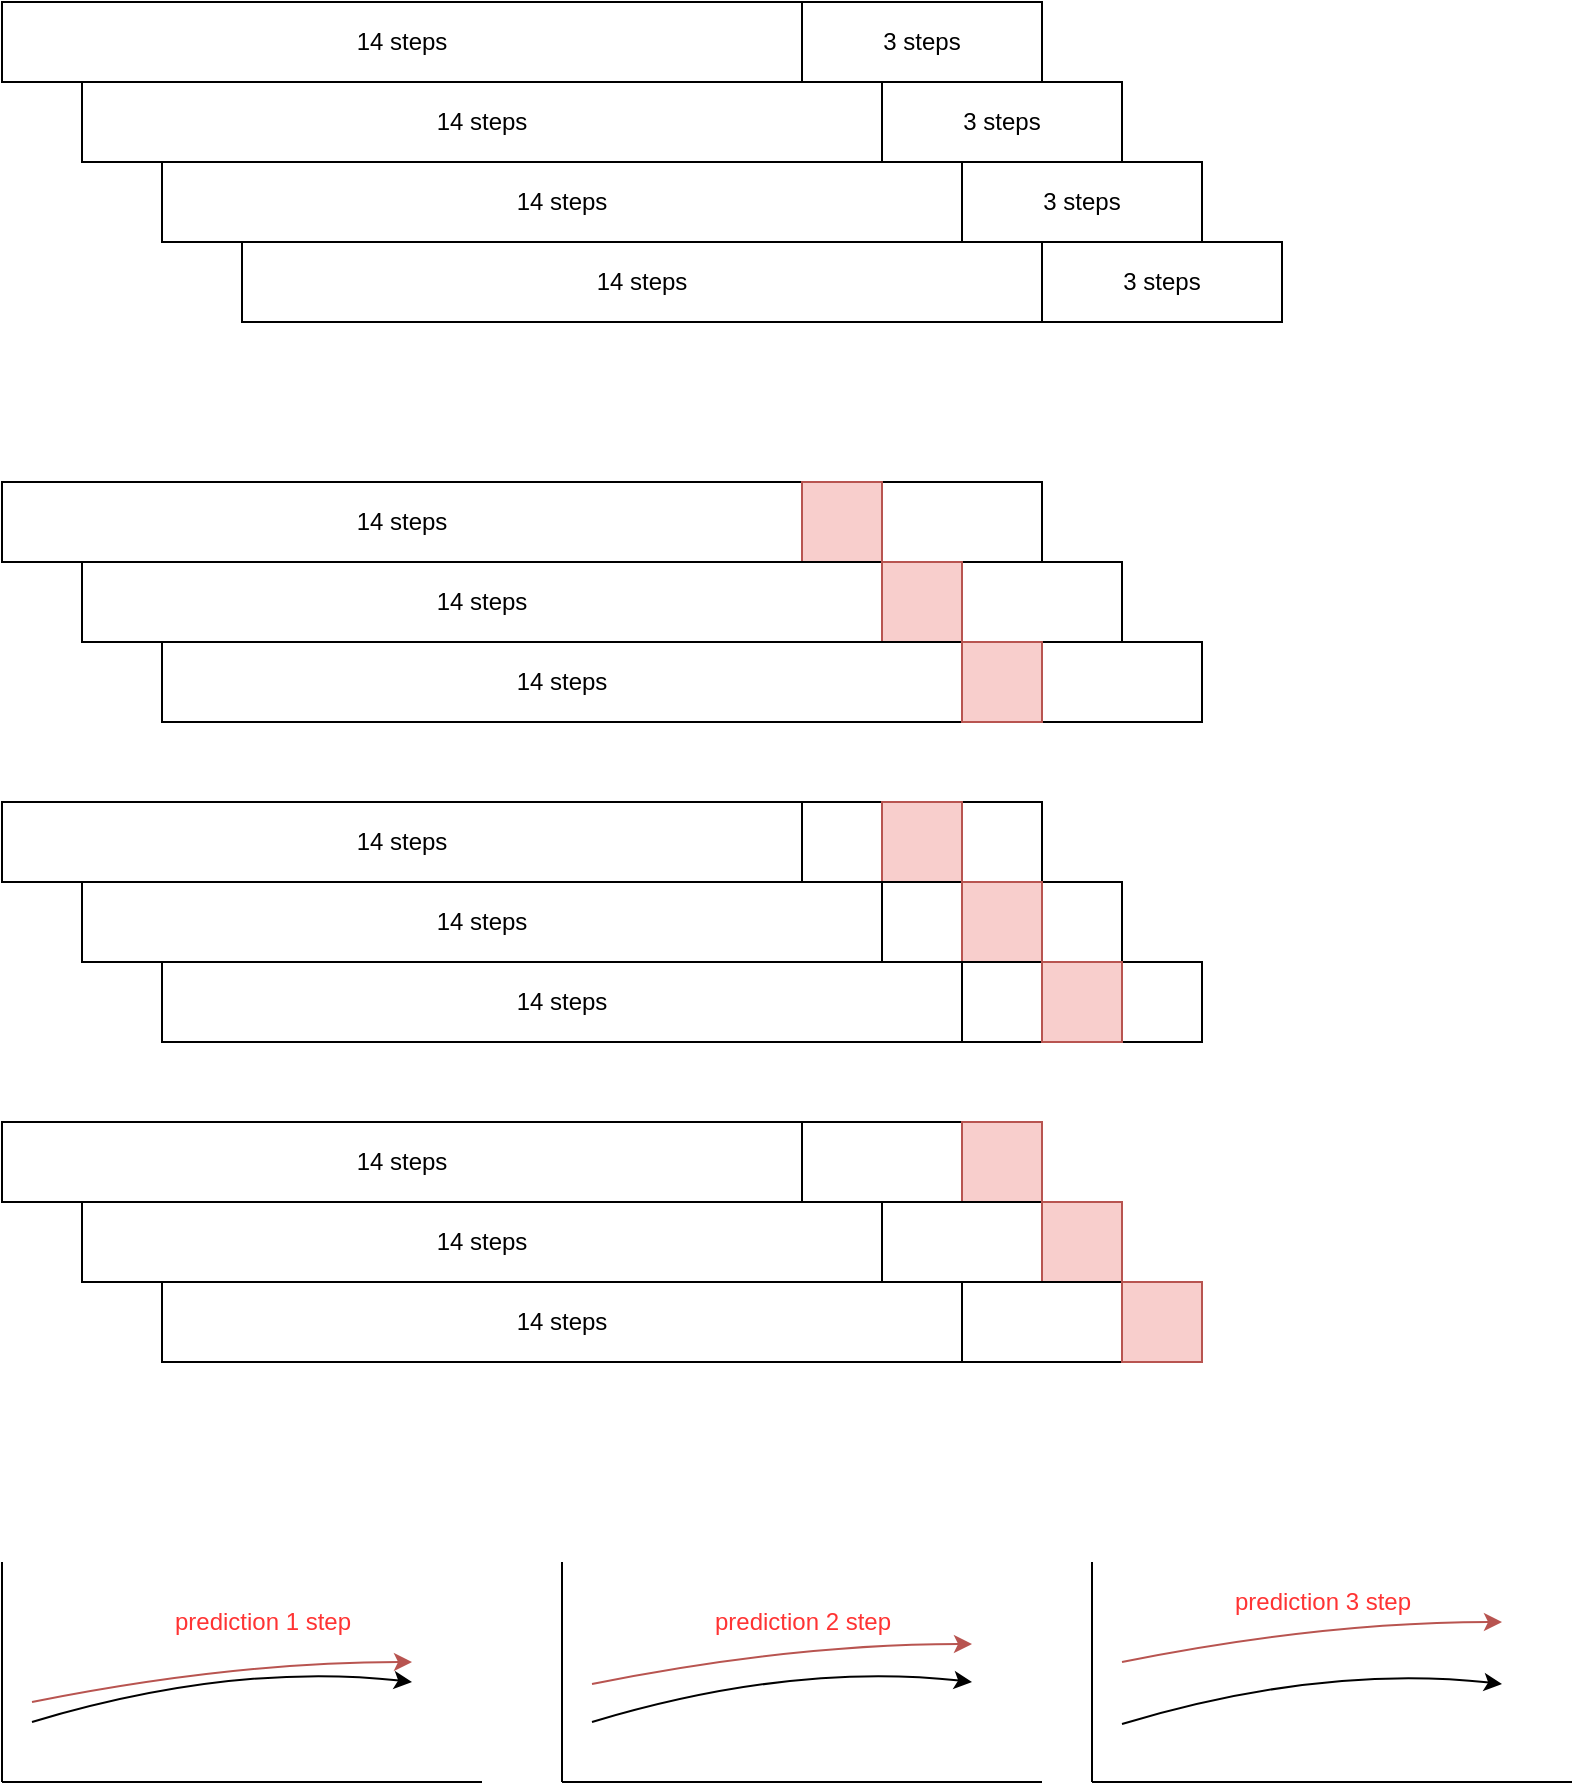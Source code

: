 <mxfile>
    <diagram id="IuSyXXIK6ueMWL0XJZz_" name="Page-1">
        <mxGraphModel dx="987" dy="743" grid="1" gridSize="10" guides="1" tooltips="1" connect="1" arrows="1" fold="1" page="1" pageScale="1" pageWidth="1169" pageHeight="1654" math="0" shadow="0">
            <root>
                <mxCell id="0"/>
                <mxCell id="1" parent="0"/>
                <mxCell id="2" value="14 steps" style="rounded=0;whiteSpace=wrap;html=1;" parent="1" vertex="1">
                    <mxGeometry x="40" y="120" width="400" height="40" as="geometry"/>
                </mxCell>
                <mxCell id="3" value="3 steps" style="rounded=0;whiteSpace=wrap;html=1;" parent="1" vertex="1">
                    <mxGeometry x="440" y="120" width="120" height="40" as="geometry"/>
                </mxCell>
                <mxCell id="4" value="14 steps" style="rounded=0;whiteSpace=wrap;html=1;" parent="1" vertex="1">
                    <mxGeometry x="80" y="160" width="400" height="40" as="geometry"/>
                </mxCell>
                <mxCell id="5" value="3 steps" style="rounded=0;whiteSpace=wrap;html=1;" parent="1" vertex="1">
                    <mxGeometry x="480" y="160" width="120" height="40" as="geometry"/>
                </mxCell>
                <mxCell id="6" value="14 steps" style="rounded=0;whiteSpace=wrap;html=1;" parent="1" vertex="1">
                    <mxGeometry x="120" y="200" width="400" height="40" as="geometry"/>
                </mxCell>
                <mxCell id="7" value="3 steps" style="rounded=0;whiteSpace=wrap;html=1;" parent="1" vertex="1">
                    <mxGeometry x="520" y="200" width="120" height="40" as="geometry"/>
                </mxCell>
                <mxCell id="8" value="14 steps" style="rounded=0;whiteSpace=wrap;html=1;" parent="1" vertex="1">
                    <mxGeometry x="160" y="240" width="400" height="40" as="geometry"/>
                </mxCell>
                <mxCell id="9" value="3 steps" style="rounded=0;whiteSpace=wrap;html=1;" parent="1" vertex="1">
                    <mxGeometry x="560" y="240" width="120" height="40" as="geometry"/>
                </mxCell>
                <mxCell id="10" value="14 steps" style="rounded=0;whiteSpace=wrap;html=1;" parent="1" vertex="1">
                    <mxGeometry x="40" y="360" width="400" height="40" as="geometry"/>
                </mxCell>
                <mxCell id="11" value="" style="rounded=0;whiteSpace=wrap;html=1;" parent="1" vertex="1">
                    <mxGeometry x="440" y="360" width="120" height="40" as="geometry"/>
                </mxCell>
                <mxCell id="12" value="" style="rounded=0;whiteSpace=wrap;html=1;fillColor=#f8cecc;strokeColor=#b85450;" parent="1" vertex="1">
                    <mxGeometry x="440" y="360" width="40" height="40" as="geometry"/>
                </mxCell>
                <mxCell id="13" value="14 steps" style="rounded=0;whiteSpace=wrap;html=1;" parent="1" vertex="1">
                    <mxGeometry x="80" y="400" width="400" height="40" as="geometry"/>
                </mxCell>
                <mxCell id="14" value="" style="rounded=0;whiteSpace=wrap;html=1;" parent="1" vertex="1">
                    <mxGeometry x="480" y="400" width="120" height="40" as="geometry"/>
                </mxCell>
                <mxCell id="15" value="" style="rounded=0;whiteSpace=wrap;html=1;fillColor=#f8cecc;strokeColor=#b85450;" parent="1" vertex="1">
                    <mxGeometry x="480" y="400" width="40" height="40" as="geometry"/>
                </mxCell>
                <mxCell id="16" value="14 steps" style="rounded=0;whiteSpace=wrap;html=1;" parent="1" vertex="1">
                    <mxGeometry x="120" y="440" width="400" height="40" as="geometry"/>
                </mxCell>
                <mxCell id="17" value="" style="rounded=0;whiteSpace=wrap;html=1;" parent="1" vertex="1">
                    <mxGeometry x="520" y="440" width="120" height="40" as="geometry"/>
                </mxCell>
                <mxCell id="18" value="" style="rounded=0;whiteSpace=wrap;html=1;fillColor=#f8cecc;strokeColor=#b85450;" parent="1" vertex="1">
                    <mxGeometry x="520" y="440" width="40" height="40" as="geometry"/>
                </mxCell>
                <mxCell id="19" value="14 steps" style="rounded=0;whiteSpace=wrap;html=1;" parent="1" vertex="1">
                    <mxGeometry x="40" y="520" width="400" height="40" as="geometry"/>
                </mxCell>
                <mxCell id="20" value="" style="rounded=0;whiteSpace=wrap;html=1;" parent="1" vertex="1">
                    <mxGeometry x="440" y="520" width="120" height="40" as="geometry"/>
                </mxCell>
                <mxCell id="21" value="" style="rounded=0;whiteSpace=wrap;html=1;fillColor=#f8cecc;strokeColor=#b85450;" parent="1" vertex="1">
                    <mxGeometry x="480" y="520" width="40" height="40" as="geometry"/>
                </mxCell>
                <mxCell id="22" value="14 steps" style="rounded=0;whiteSpace=wrap;html=1;" parent="1" vertex="1">
                    <mxGeometry x="80" y="560" width="400" height="40" as="geometry"/>
                </mxCell>
                <mxCell id="23" value="" style="rounded=0;whiteSpace=wrap;html=1;" parent="1" vertex="1">
                    <mxGeometry x="480" y="560" width="120" height="40" as="geometry"/>
                </mxCell>
                <mxCell id="24" value="" style="rounded=0;whiteSpace=wrap;html=1;fillColor=#f8cecc;strokeColor=#b85450;" parent="1" vertex="1">
                    <mxGeometry x="520" y="560" width="40" height="40" as="geometry"/>
                </mxCell>
                <mxCell id="25" value="14 steps" style="rounded=0;whiteSpace=wrap;html=1;" parent="1" vertex="1">
                    <mxGeometry x="120" y="600" width="400" height="40" as="geometry"/>
                </mxCell>
                <mxCell id="26" value="" style="rounded=0;whiteSpace=wrap;html=1;" parent="1" vertex="1">
                    <mxGeometry x="520" y="600" width="120" height="40" as="geometry"/>
                </mxCell>
                <mxCell id="27" value="" style="rounded=0;whiteSpace=wrap;html=1;fillColor=#f8cecc;strokeColor=#b85450;" parent="1" vertex="1">
                    <mxGeometry x="560" y="600" width="40" height="40" as="geometry"/>
                </mxCell>
                <mxCell id="28" value="14 steps" style="rounded=0;whiteSpace=wrap;html=1;" parent="1" vertex="1">
                    <mxGeometry x="40" y="680" width="400" height="40" as="geometry"/>
                </mxCell>
                <mxCell id="29" value="" style="rounded=0;whiteSpace=wrap;html=1;" parent="1" vertex="1">
                    <mxGeometry x="440" y="680" width="120" height="40" as="geometry"/>
                </mxCell>
                <mxCell id="30" value="" style="rounded=0;whiteSpace=wrap;html=1;fillColor=#f8cecc;strokeColor=#b85450;" parent="1" vertex="1">
                    <mxGeometry x="520" y="680" width="40" height="40" as="geometry"/>
                </mxCell>
                <mxCell id="31" value="14 steps" style="rounded=0;whiteSpace=wrap;html=1;" parent="1" vertex="1">
                    <mxGeometry x="80" y="720" width="400" height="40" as="geometry"/>
                </mxCell>
                <mxCell id="32" value="" style="rounded=0;whiteSpace=wrap;html=1;" parent="1" vertex="1">
                    <mxGeometry x="480" y="720" width="120" height="40" as="geometry"/>
                </mxCell>
                <mxCell id="33" value="" style="rounded=0;whiteSpace=wrap;html=1;fillColor=#f8cecc;strokeColor=#b85450;" parent="1" vertex="1">
                    <mxGeometry x="560" y="720" width="40" height="40" as="geometry"/>
                </mxCell>
                <mxCell id="34" value="14 steps" style="rounded=0;whiteSpace=wrap;html=1;" parent="1" vertex="1">
                    <mxGeometry x="120" y="760" width="400" height="40" as="geometry"/>
                </mxCell>
                <mxCell id="35" value="" style="rounded=0;whiteSpace=wrap;html=1;" parent="1" vertex="1">
                    <mxGeometry x="520" y="760" width="120" height="40" as="geometry"/>
                </mxCell>
                <mxCell id="36" value="" style="rounded=0;whiteSpace=wrap;html=1;fillColor=#f8cecc;strokeColor=#b85450;" parent="1" vertex="1">
                    <mxGeometry x="600" y="760" width="40" height="40" as="geometry"/>
                </mxCell>
                <mxCell id="37" value="" style="endArrow=none;html=1;" parent="1" edge="1">
                    <mxGeometry width="50" height="50" relative="1" as="geometry">
                        <mxPoint x="40" y="900" as="sourcePoint"/>
                        <mxPoint x="40" y="1010" as="targetPoint"/>
                    </mxGeometry>
                </mxCell>
                <mxCell id="38" value="" style="endArrow=none;html=1;" parent="1" edge="1">
                    <mxGeometry width="50" height="50" relative="1" as="geometry">
                        <mxPoint x="40" y="1010" as="sourcePoint"/>
                        <mxPoint x="280" y="1010" as="targetPoint"/>
                    </mxGeometry>
                </mxCell>
                <mxCell id="40" value="" style="curved=1;endArrow=classic;html=1;" parent="1" edge="1">
                    <mxGeometry width="50" height="50" relative="1" as="geometry">
                        <mxPoint x="55" y="980" as="sourcePoint"/>
                        <mxPoint x="245" y="960" as="targetPoint"/>
                        <Array as="points">
                            <mxPoint x="155" y="950"/>
                        </Array>
                    </mxGeometry>
                </mxCell>
                <mxCell id="41" value="" style="curved=1;endArrow=classic;html=1;fillColor=#f8cecc;strokeColor=#b85450;" parent="1" edge="1">
                    <mxGeometry width="50" height="50" relative="1" as="geometry">
                        <mxPoint x="55" y="970" as="sourcePoint"/>
                        <mxPoint x="245" y="950" as="targetPoint"/>
                        <Array as="points">
                            <mxPoint x="155" y="950"/>
                        </Array>
                    </mxGeometry>
                </mxCell>
                <mxCell id="43" value="" style="endArrow=none;html=1;" parent="1" edge="1">
                    <mxGeometry width="50" height="50" relative="1" as="geometry">
                        <mxPoint x="320" y="900" as="sourcePoint"/>
                        <mxPoint x="320" y="1010" as="targetPoint"/>
                    </mxGeometry>
                </mxCell>
                <mxCell id="44" value="" style="endArrow=none;html=1;" parent="1" edge="1">
                    <mxGeometry width="50" height="50" relative="1" as="geometry">
                        <mxPoint x="320" y="1010" as="sourcePoint"/>
                        <mxPoint x="560" y="1010" as="targetPoint"/>
                    </mxGeometry>
                </mxCell>
                <mxCell id="45" value="" style="curved=1;endArrow=classic;html=1;" parent="1" edge="1">
                    <mxGeometry width="50" height="50" relative="1" as="geometry">
                        <mxPoint x="335" y="980" as="sourcePoint"/>
                        <mxPoint x="525" y="960" as="targetPoint"/>
                        <Array as="points">
                            <mxPoint x="435" y="950"/>
                        </Array>
                    </mxGeometry>
                </mxCell>
                <mxCell id="46" value="" style="curved=1;endArrow=classic;html=1;fillColor=#f8cecc;strokeColor=#b85450;" parent="1" edge="1">
                    <mxGeometry width="50" height="50" relative="1" as="geometry">
                        <mxPoint x="335" y="961" as="sourcePoint"/>
                        <mxPoint x="525" y="941" as="targetPoint"/>
                        <Array as="points">
                            <mxPoint x="435" y="941"/>
                        </Array>
                    </mxGeometry>
                </mxCell>
                <mxCell id="47" value="" style="endArrow=none;html=1;" parent="1" edge="1">
                    <mxGeometry width="50" height="50" relative="1" as="geometry">
                        <mxPoint x="585" y="900" as="sourcePoint"/>
                        <mxPoint x="585" y="1010" as="targetPoint"/>
                    </mxGeometry>
                </mxCell>
                <mxCell id="48" value="" style="endArrow=none;html=1;" parent="1" edge="1">
                    <mxGeometry width="50" height="50" relative="1" as="geometry">
                        <mxPoint x="585" y="1010" as="sourcePoint"/>
                        <mxPoint x="825" y="1010" as="targetPoint"/>
                    </mxGeometry>
                </mxCell>
                <mxCell id="49" value="" style="curved=1;endArrow=classic;html=1;" parent="1" edge="1">
                    <mxGeometry width="50" height="50" relative="1" as="geometry">
                        <mxPoint x="600" y="981" as="sourcePoint"/>
                        <mxPoint x="790" y="961" as="targetPoint"/>
                        <Array as="points">
                            <mxPoint x="700" y="951"/>
                        </Array>
                    </mxGeometry>
                </mxCell>
                <mxCell id="50" value="" style="curved=1;endArrow=classic;html=1;fillColor=#f8cecc;strokeColor=#b85450;" parent="1" edge="1">
                    <mxGeometry width="50" height="50" relative="1" as="geometry">
                        <mxPoint x="600" y="950" as="sourcePoint"/>
                        <mxPoint x="790" y="930" as="targetPoint"/>
                        <Array as="points">
                            <mxPoint x="700" y="930"/>
                        </Array>
                    </mxGeometry>
                </mxCell>
                <mxCell id="51" value="prediction 1 step" style="text;html=1;align=center;verticalAlign=middle;resizable=0;points=[];autosize=1;strokeColor=none;fillColor=none;fontColor=#FF3333;" parent="1" vertex="1">
                    <mxGeometry x="120" y="920" width="100" height="20" as="geometry"/>
                </mxCell>
                <mxCell id="52" value="prediction 2 step" style="text;html=1;align=center;verticalAlign=middle;resizable=0;points=[];autosize=1;strokeColor=none;fillColor=none;fontColor=#FF3333;" parent="1" vertex="1">
                    <mxGeometry x="390" y="920" width="100" height="20" as="geometry"/>
                </mxCell>
                <mxCell id="57" value="prediction 3 step" style="text;html=1;align=center;verticalAlign=middle;resizable=0;points=[];autosize=1;strokeColor=none;fillColor=none;fontColor=#FF3333;" parent="1" vertex="1">
                    <mxGeometry x="650" y="910" width="100" height="20" as="geometry"/>
                </mxCell>
            </root>
        </mxGraphModel>
    </diagram>
    <diagram id="Bj9B_Y--z2pmSyizmt28" name="Page-2">
        <mxGraphModel dx="987" dy="597" grid="1" gridSize="10" guides="1" tooltips="1" connect="1" arrows="1" fold="1" page="1" pageScale="1" pageWidth="1169" pageHeight="1654" math="0" shadow="0">
            <root>
                <mxCell id="sB8YAYz7QcZGuJRVKmw0-0"/>
                <mxCell id="sB8YAYz7QcZGuJRVKmw0-1" parent="sB8YAYz7QcZGuJRVKmw0-0"/>
                <mxCell id="ts--D-MzJ0YDKVRXLPve-2" style="edgeStyle=none;html=1;exitX=0.5;exitY=1;exitDx=0;exitDy=0;entryX=0.5;entryY=0;entryDx=0;entryDy=0;" edge="1" parent="sB8YAYz7QcZGuJRVKmw0-1" source="ts--D-MzJ0YDKVRXLPve-0" target="ts--D-MzJ0YDKVRXLPve-1">
                    <mxGeometry relative="1" as="geometry"/>
                </mxCell>
                <mxCell id="ts--D-MzJ0YDKVRXLPve-0" value="246 Investment IDs" style="rounded=0;whiteSpace=wrap;html=1;" vertex="1" parent="sB8YAYz7QcZGuJRVKmw0-1">
                    <mxGeometry x="120" y="120" width="200" height="40" as="geometry"/>
                </mxCell>
                <mxCell id="ts--D-MzJ0YDKVRXLPve-4" style="edgeStyle=none;html=1;exitX=0.5;exitY=1;exitDx=0;exitDy=0;entryX=0.5;entryY=0;entryDx=0;entryDy=0;" edge="1" parent="sB8YAYz7QcZGuJRVKmw0-1" source="ts--D-MzJ0YDKVRXLPve-1" target="ts--D-MzJ0YDKVRXLPve-3">
                    <mxGeometry relative="1" as="geometry"/>
                </mxCell>
                <mxCell id="ts--D-MzJ0YDKVRXLPve-1" value="246 Investment IDs" style="rounded=0;whiteSpace=wrap;html=1;" vertex="1" parent="sB8YAYz7QcZGuJRVKmw0-1">
                    <mxGeometry x="120" y="200" width="200" height="40" as="geometry"/>
                </mxCell>
                <mxCell id="ts--D-MzJ0YDKVRXLPve-3" value="create_dataset (original,&amp;nbsp;" style="rounded=0;whiteSpace=wrap;html=1;align=left;" vertex="1" parent="sB8YAYz7QcZGuJRVKmw0-1">
                    <mxGeometry x="120" y="280" width="200" height="100" as="geometry"/>
                </mxCell>
            </root>
        </mxGraphModel>
    </diagram>
</mxfile>